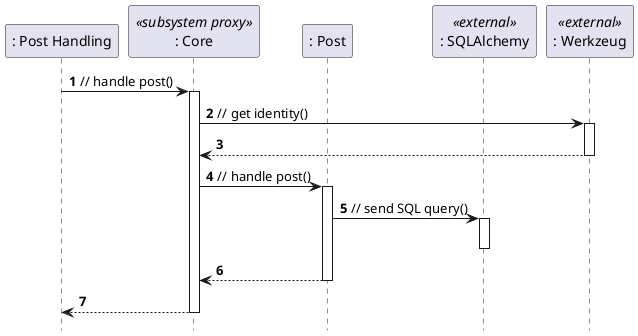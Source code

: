 @startuml

autoactivate on
autonumber
hide footbox

participant ": Post Handling" as handler
participant ": Core" as core <<subsystem proxy>>
participant ": Post" as post
participant ": SQLAlchemy" as orm <<external>>
participant ": Werkzeug" as wz <<external>>

handler -> core : // handle post()
core -> wz : // get identity()
wz --> core
core -> post : // handle post()
post -> orm : // send SQL query()
deactivate orm
post --> core
core --> handler

@enduml
